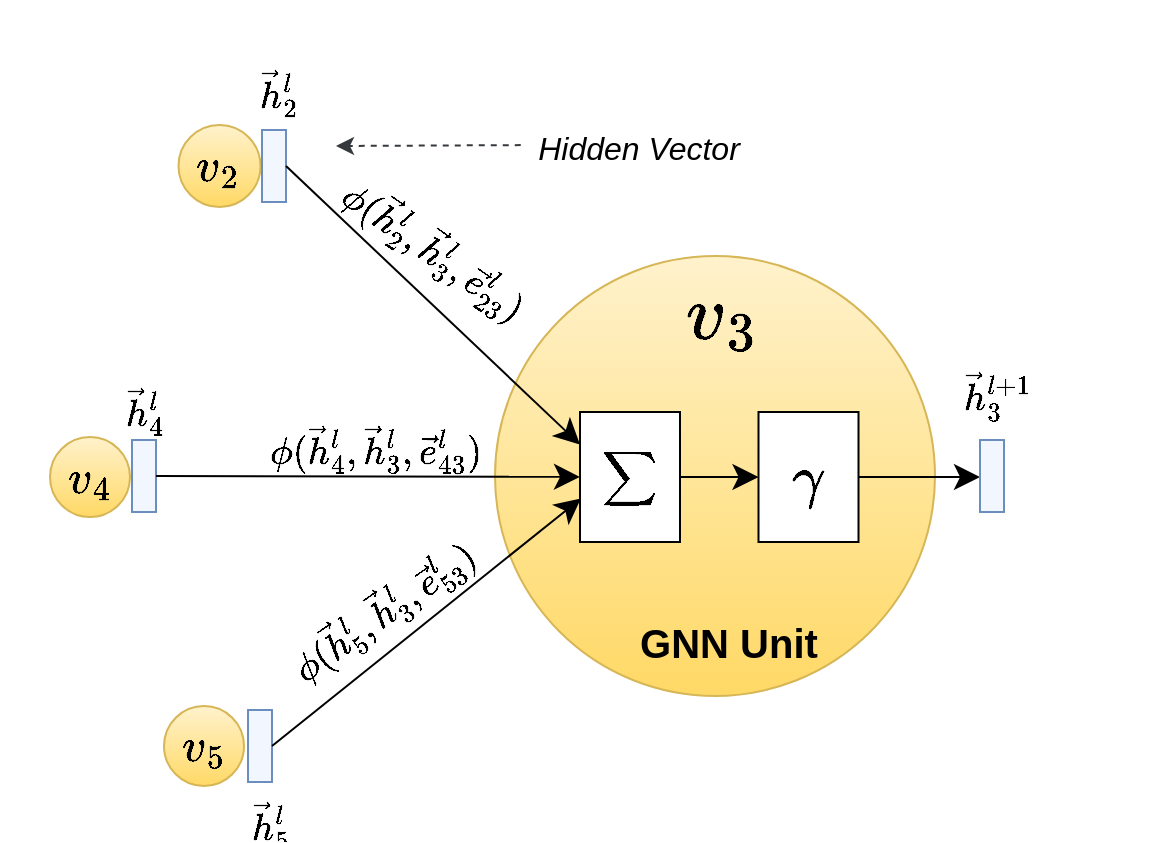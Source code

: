 <mxfile version="13.3.9" type="device"><diagram id="r0Wpt7HhNvmanUPKhwAy" name="Page-1"><mxGraphModel dx="1622" dy="853" grid="1" gridSize="10" guides="1" tooltips="1" connect="1" arrows="1" fold="1" page="1" pageScale="1" pageWidth="827" pageHeight="1169" math="0" shadow="0"><root><mxCell id="0"/><mxCell id="1" parent="0"/><mxCell id="Km-Z_3nbDY5pB7meXYkq-1" value="" style="group" vertex="1" connectable="0" parent="1"><mxGeometry x="102" y="837" width="578" height="385" as="geometry"/></mxCell><mxCell id="Km-Z_3nbDY5pB7meXYkq-2" value="&lt;b style=&quot;font-size: 16px&quot;&gt;$$\vec{h}_3^{l+1}$$&lt;/b&gt;" style="text;html=1;align=center;verticalAlign=middle;resizable=0;points=[];autosize=1;" vertex="1" parent="Km-Z_3nbDY5pB7meXYkq-1"><mxGeometry x="417" y="152" width="161" height="19" as="geometry"/></mxCell><mxCell id="Km-Z_3nbDY5pB7meXYkq-3" style="edgeStyle=none;rounded=0;orthogonalLoop=1;jettySize=auto;html=1;exitX=1;exitY=0.5;exitDx=0;exitDy=0;entryX=0;entryY=0.5;entryDx=0;entryDy=0;" edge="1" parent="Km-Z_3nbDY5pB7meXYkq-1" source="Km-Z_3nbDY5pB7meXYkq-4"><mxGeometry relative="1" as="geometry"><mxPoint x="305.25" y="173.0" as="targetPoint"/></mxGeometry></mxCell><mxCell id="Km-Z_3nbDY5pB7meXYkq-4" value="" style="ellipse;whiteSpace=wrap;html=1;aspect=fixed;gradientColor=#ffd966;fillColor=#fff2cc;strokeColor=#d6b656;" vertex="1" parent="Km-Z_3nbDY5pB7meXYkq-1"><mxGeometry x="247.5" y="93" width="220" height="220" as="geometry"/></mxCell><mxCell id="Km-Z_3nbDY5pB7meXYkq-5" value="&lt;font style=&quot;font-size: 20px&quot;&gt;$$v_4$$&lt;/font&gt;" style="ellipse;whiteSpace=wrap;html=1;aspect=fixed;gradientColor=#ffd966;fillColor=#fff2cc;strokeColor=#d6b656;fontSize=20;fontStyle=1;" vertex="1" parent="Km-Z_3nbDY5pB7meXYkq-1"><mxGeometry x="25" y="183.5" width="40" height="40" as="geometry"/></mxCell><mxCell id="Km-Z_3nbDY5pB7meXYkq-6" value="&lt;font style=&quot;font-size: 20px&quot;&gt;&lt;b&gt;$$v_5$$&lt;/b&gt;&lt;/font&gt;" style="ellipse;whiteSpace=wrap;html=1;aspect=fixed;gradientColor=#ffd966;fillColor=#fff2cc;strokeColor=#d6b656;" vertex="1" parent="Km-Z_3nbDY5pB7meXYkq-1"><mxGeometry x="82" y="318" width="40" height="40" as="geometry"/></mxCell><mxCell id="Km-Z_3nbDY5pB7meXYkq-7" value="&lt;b&gt;&lt;font style=&quot;font-size: 20px&quot;&gt;GNN Unit&lt;/font&gt;&lt;/b&gt;" style="text;html=1;strokeColor=none;fillColor=none;align=center;verticalAlign=middle;whiteSpace=wrap;rounded=0;" vertex="1" parent="Km-Z_3nbDY5pB7meXYkq-1"><mxGeometry x="314" y="276" width="100.5" height="20" as="geometry"/></mxCell><mxCell id="Km-Z_3nbDY5pB7meXYkq-8" value="&lt;font size=&quot;1&quot;&gt;&lt;b style=&quot;font-size: 33px&quot;&gt;$$v_3$$&lt;/b&gt;&lt;/font&gt;" style="text;html=1;strokeColor=none;fillColor=none;align=center;verticalAlign=middle;whiteSpace=wrap;rounded=0;" vertex="1" parent="Km-Z_3nbDY5pB7meXYkq-1"><mxGeometry x="340" y="113" width="42.5" height="20" as="geometry"/></mxCell><mxCell id="Km-Z_3nbDY5pB7meXYkq-9" value="$$\sum$$" style="rounded=0;whiteSpace=wrap;html=1;fontSize=16;" vertex="1" parent="Km-Z_3nbDY5pB7meXYkq-1"><mxGeometry x="290" y="171" width="50" height="65" as="geometry"/></mxCell><mxCell id="Km-Z_3nbDY5pB7meXYkq-10" style="edgeStyle=none;rounded=1;orthogonalLoop=1;jettySize=auto;html=1;exitX=1;exitY=0.5;exitDx=0;exitDy=0;entryX=0;entryY=0.5;entryDx=0;entryDy=0;strokeColor=#000000;endSize=10;" edge="1" parent="Km-Z_3nbDY5pB7meXYkq-1" source="Km-Z_3nbDY5pB7meXYkq-11"><mxGeometry relative="1" as="geometry"><mxPoint x="490" y="203.5" as="targetPoint"/></mxGeometry></mxCell><mxCell id="Km-Z_3nbDY5pB7meXYkq-11" value="$$\gamma$$" style="rounded=0;whiteSpace=wrap;html=1;fontSize=25;" vertex="1" parent="Km-Z_3nbDY5pB7meXYkq-1"><mxGeometry x="379.25" y="171.0" width="50" height="65" as="geometry"/></mxCell><mxCell id="Km-Z_3nbDY5pB7meXYkq-12" value="" style="edgeStyle=none;rounded=1;orthogonalLoop=1;jettySize=auto;html=1;strokeColor=#000000;endSize=10;" edge="1" parent="Km-Z_3nbDY5pB7meXYkq-1" source="Km-Z_3nbDY5pB7meXYkq-9" target="Km-Z_3nbDY5pB7meXYkq-11"><mxGeometry relative="1" as="geometry"/></mxCell><mxCell id="Km-Z_3nbDY5pB7meXYkq-13" value="Hidden Vector" style="text;html=1;align=center;verticalAlign=middle;resizable=0;points=[];autosize=1;fontSize=16;fontStyle=2" vertex="1" parent="Km-Z_3nbDY5pB7meXYkq-1"><mxGeometry x="264" y="27.5" width="110" height="23" as="geometry"/></mxCell><mxCell id="Km-Z_3nbDY5pB7meXYkq-14" value="" style="endArrow=classic;html=1;strokeColor=#36393d;fillColor=#ffcccc;fontSize=16;exitX=-0.033;exitY=0.437;exitDx=0;exitDy=0;exitPerimeter=0;dashed=1;" edge="1" parent="Km-Z_3nbDY5pB7meXYkq-1" source="Km-Z_3nbDY5pB7meXYkq-13"><mxGeometry width="50" height="50" relative="1" as="geometry"><mxPoint x="104" y="216" as="sourcePoint"/><mxPoint x="168" y="38" as="targetPoint"/></mxGeometry></mxCell><mxCell id="Km-Z_3nbDY5pB7meXYkq-15" value="" style="group" vertex="1" connectable="0" parent="Km-Z_3nbDY5pB7meXYkq-1"><mxGeometry x="84.25" y="27.5" width="58.75" height="41" as="geometry"/></mxCell><mxCell id="Km-Z_3nbDY5pB7meXYkq-16" value="&lt;font style=&quot;font-size: 20px;&quot;&gt;$$v_2$$&lt;/font&gt;" style="ellipse;whiteSpace=wrap;html=1;aspect=fixed;gradientColor=#ffd966;fillColor=#fff2cc;strokeColor=#d6b656;fontSize=20;fontStyle=1" vertex="1" parent="Km-Z_3nbDY5pB7meXYkq-15"><mxGeometry x="5" width="41" height="41" as="geometry"/></mxCell><mxCell id="Km-Z_3nbDY5pB7meXYkq-17" value="" style="rounded=0;whiteSpace=wrap;html=1;gradientColor=none;fillColor=#F2F7FF;strokeColor=#6c8ebf;fontSize=16;rotation=-90;" vertex="1" parent="Km-Z_3nbDY5pB7meXYkq-15"><mxGeometry x="34.75" y="14.5" width="36" height="12" as="geometry"/></mxCell><mxCell id="Km-Z_3nbDY5pB7meXYkq-18" style="edgeStyle=none;rounded=1;orthogonalLoop=1;jettySize=auto;html=1;entryX=0;entryY=0.25;entryDx=0;entryDy=0;strokeColor=#000000;endSize=10;exitX=0.5;exitY=1;exitDx=0;exitDy=0;" edge="1" parent="Km-Z_3nbDY5pB7meXYkq-1" source="Km-Z_3nbDY5pB7meXYkq-17" target="Km-Z_3nbDY5pB7meXYkq-9"><mxGeometry relative="1" as="geometry"><mxPoint x="160" y="86" as="sourcePoint"/></mxGeometry></mxCell><mxCell id="Km-Z_3nbDY5pB7meXYkq-19" value="&lt;font size=&quot;1&quot;&gt;&lt;b style=&quot;font-size: 16px&quot;&gt;$$\phi(\vec{h}_2^{l}, \vec{h}_3^{l}, \vec{e}_{23}^{l})$$&lt;/b&gt;&lt;/font&gt;" style="edgeLabel;html=1;align=center;verticalAlign=middle;resizable=0;points=[];labelBackgroundColor=none;rotation=35;labelBorderColor=none;" vertex="1" connectable="0" parent="Km-Z_3nbDY5pB7meXYkq-18"><mxGeometry x="-0.172" y="-1" relative="1" as="geometry"><mxPoint x="14.97" y="-17.57" as="offset"/></mxGeometry></mxCell><mxCell id="Km-Z_3nbDY5pB7meXYkq-20" value="" style="rounded=0;whiteSpace=wrap;html=1;gradientColor=none;fillColor=#F2F7FF;strokeColor=#6c8ebf;fontSize=16;rotation=-90;" vertex="1" parent="Km-Z_3nbDY5pB7meXYkq-1"><mxGeometry x="54" y="197" width="36" height="12" as="geometry"/></mxCell><mxCell id="Km-Z_3nbDY5pB7meXYkq-21" style="edgeStyle=none;rounded=1;orthogonalLoop=1;jettySize=auto;html=1;strokeColor=#000000;endSize=10;exitX=0.5;exitY=1;exitDx=0;exitDy=0;" edge="1" parent="Km-Z_3nbDY5pB7meXYkq-1" source="Km-Z_3nbDY5pB7meXYkq-20" target="Km-Z_3nbDY5pB7meXYkq-9"><mxGeometry relative="1" as="geometry"/></mxCell><mxCell id="Km-Z_3nbDY5pB7meXYkq-22" value="&lt;font style=&quot;font-size: 16px&quot;&gt;$$\phi(\vec{h}_4^{l}, \vec{h}_3^{l}, \vec{e}_{43}^{l})$$&lt;/font&gt;" style="edgeLabel;html=1;align=center;verticalAlign=middle;resizable=0;points=[];labelBackgroundColor=none;rotation=0;" vertex="1" connectable="0" parent="Km-Z_3nbDY5pB7meXYkq-21"><mxGeometry x="-0.198" y="1" relative="1" as="geometry"><mxPoint x="25" y="-13.68" as="offset"/></mxGeometry></mxCell><mxCell id="Km-Z_3nbDY5pB7meXYkq-23" value="" style="rounded=0;whiteSpace=wrap;html=1;gradientColor=none;fillColor=#F2F7FF;strokeColor=#6c8ebf;fontSize=16;rotation=-90;" vertex="1" parent="Km-Z_3nbDY5pB7meXYkq-1"><mxGeometry x="112" y="332" width="36" height="12" as="geometry"/></mxCell><mxCell id="Km-Z_3nbDY5pB7meXYkq-24" style="edgeStyle=none;rounded=1;orthogonalLoop=1;jettySize=auto;html=1;entryX=0.009;entryY=0.665;entryDx=0;entryDy=0;entryPerimeter=0;strokeColor=#000000;endSize=10;exitX=0.5;exitY=1;exitDx=0;exitDy=0;" edge="1" parent="Km-Z_3nbDY5pB7meXYkq-1" source="Km-Z_3nbDY5pB7meXYkq-23" target="Km-Z_3nbDY5pB7meXYkq-9"><mxGeometry relative="1" as="geometry"><mxPoint x="141" y="308" as="sourcePoint"/></mxGeometry></mxCell><mxCell id="Km-Z_3nbDY5pB7meXYkq-25" value="&lt;font style=&quot;font-size: 16px&quot;&gt;$$\phi(\vec{h}_5^{l}, \vec{h}_3^{l}, \vec{e}_{53}^{l})$$&lt;/font&gt;" style="edgeLabel;html=1;align=center;verticalAlign=middle;resizable=0;points=[];labelBackgroundColor=none;rotation=-35;" vertex="1" connectable="0" parent="Km-Z_3nbDY5pB7meXYkq-24"><mxGeometry x="-0.175" y="-1" relative="1" as="geometry"><mxPoint x="-9.61" y="-18.5" as="offset"/></mxGeometry></mxCell><mxCell id="Km-Z_3nbDY5pB7meXYkq-26" value="" style="rounded=0;whiteSpace=wrap;html=1;gradientColor=none;fillColor=#F2F7FF;strokeColor=#6c8ebf;fontSize=16;rotation=-90;" vertex="1" parent="Km-Z_3nbDY5pB7meXYkq-1"><mxGeometry x="478" y="197" width="36" height="12" as="geometry"/></mxCell><mxCell id="Km-Z_3nbDY5pB7meXYkq-27" value="&lt;b style=&quot;font-size: 16px&quot;&gt;$$\vec{h}_2^{l}$$&lt;/b&gt;" style="text;html=1;align=center;verticalAlign=middle;resizable=0;points=[];autosize=1;" vertex="1" parent="Km-Z_3nbDY5pB7meXYkq-1"><mxGeometry x="67" width="143" height="19" as="geometry"/></mxCell><mxCell id="Km-Z_3nbDY5pB7meXYkq-28" value="&lt;b style=&quot;font-size: 16px&quot;&gt;$$\vec{h}_4^{l}$$&lt;/b&gt;" style="text;html=1;align=center;verticalAlign=middle;resizable=0;points=[];autosize=1;" vertex="1" parent="Km-Z_3nbDY5pB7meXYkq-1"><mxGeometry y="159" width="143" height="19" as="geometry"/></mxCell><mxCell id="Km-Z_3nbDY5pB7meXYkq-29" value="&lt;b style=&quot;font-size: 16px&quot;&gt;$$\vec{h}_5^{l}$$&lt;/b&gt;" style="text;html=1;align=center;verticalAlign=middle;resizable=0;points=[];autosize=1;" vertex="1" parent="Km-Z_3nbDY5pB7meXYkq-1"><mxGeometry x="63" y="366" width="143" height="19" as="geometry"/></mxCell></root></mxGraphModel></diagram></mxfile>